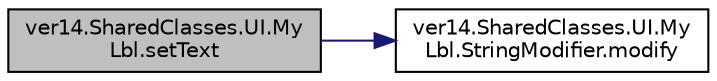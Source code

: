 digraph "ver14.SharedClasses.UI.MyLbl.setText"
{
 // LATEX_PDF_SIZE
  edge [fontname="Helvetica",fontsize="10",labelfontname="Helvetica",labelfontsize="10"];
  node [fontname="Helvetica",fontsize="10",shape=record];
  rankdir="LR";
  Node1 [label="ver14.SharedClasses.UI.My\lLbl.setText",height=0.2,width=0.4,color="black", fillcolor="grey75", style="filled", fontcolor="black",tooltip=" "];
  Node1 -> Node2 [color="midnightblue",fontsize="10",style="solid"];
  Node2 [label="ver14.SharedClasses.UI.My\lLbl.StringModifier.modify",height=0.2,width=0.4,color="black", fillcolor="white", style="filled",URL="$interfacever14_1_1_shared_classes_1_1_u_i_1_1_my_lbl_1_1_string_modifier.html#a296aaa88ef93a14fcf35263f88fa419f",tooltip=" "];
}
